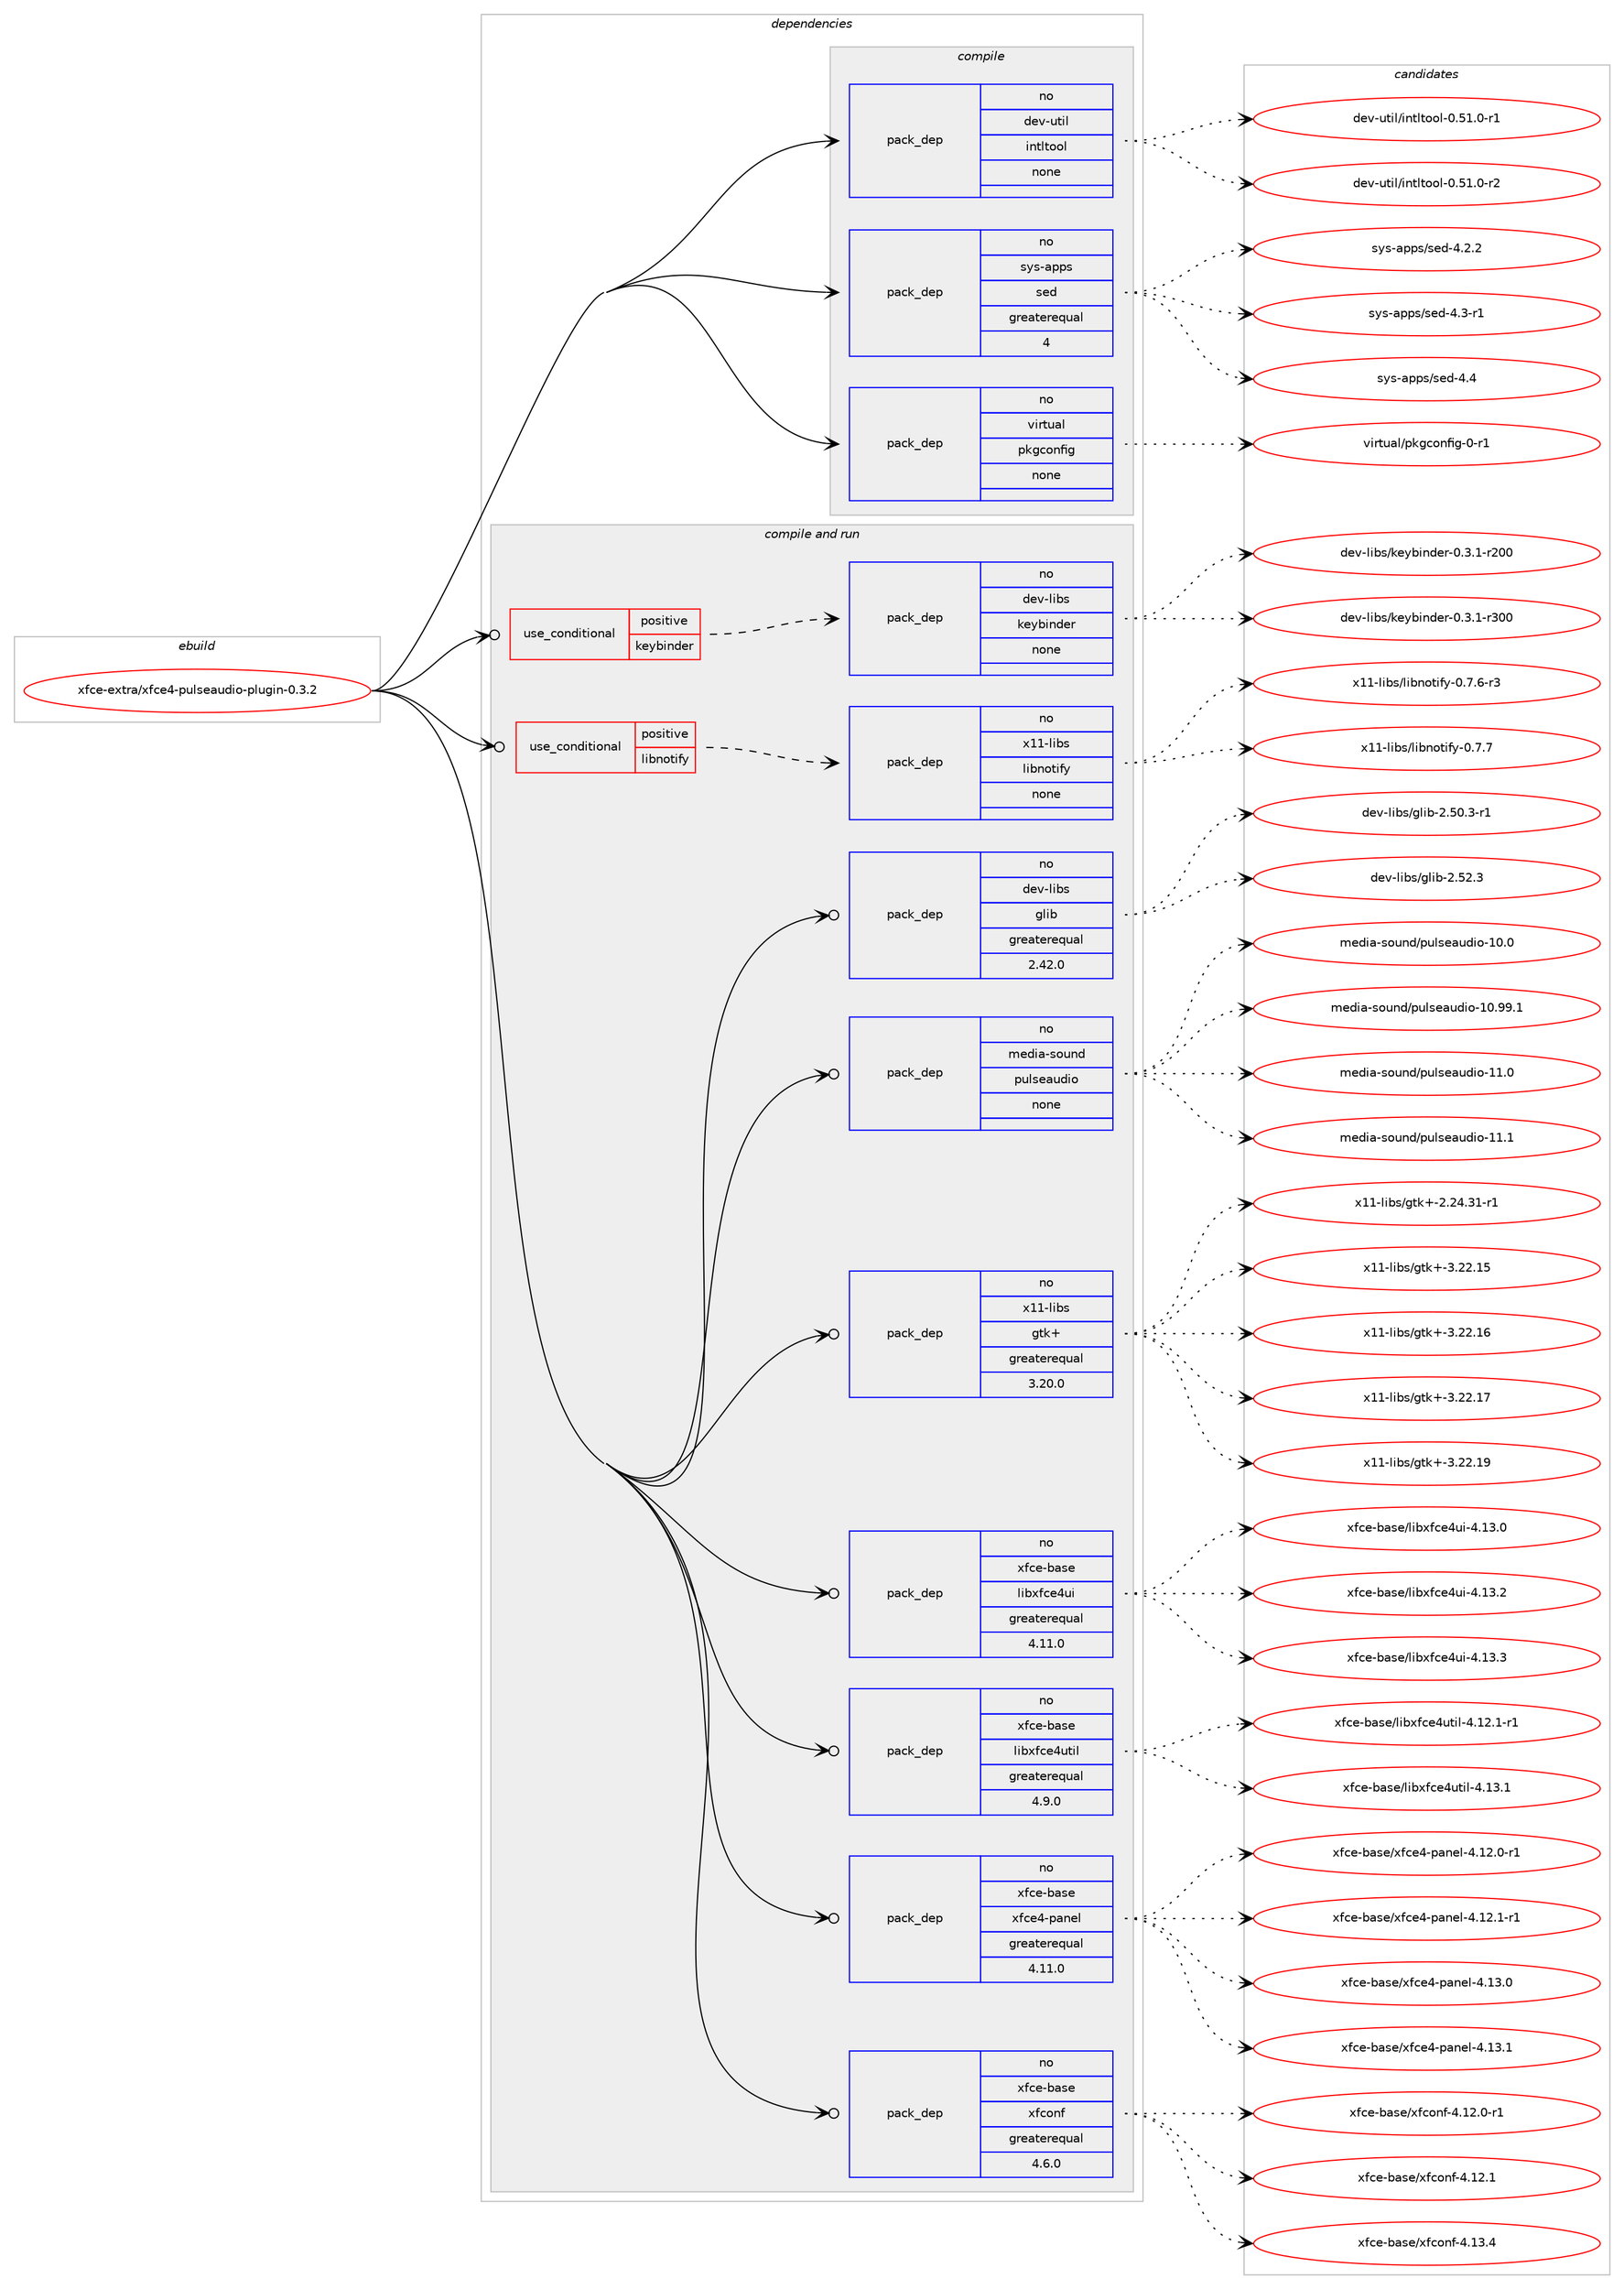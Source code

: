 digraph prolog {

# *************
# Graph options
# *************

newrank=true;
concentrate=true;
compound=true;
graph [rankdir=LR,fontname=Helvetica,fontsize=10,ranksep=1.5];#, ranksep=2.5, nodesep=0.2];
edge  [arrowhead=vee];
node  [fontname=Helvetica,fontsize=10];

# **********
# The ebuild
# **********

subgraph cluster_leftcol {
color=gray;
rank=same;
label=<<i>ebuild</i>>;
id [label="xfce-extra/xfce4-pulseaudio-plugin-0.3.2", color=red, width=4, href="../xfce-extra/xfce4-pulseaudio-plugin-0.3.2.svg"];
}

# ****************
# The dependencies
# ****************

subgraph cluster_midcol {
color=gray;
label=<<i>dependencies</i>>;
subgraph cluster_compile {
fillcolor="#eeeeee";
style=filled;
label=<<i>compile</i>>;
subgraph pack401045 {
dependency535937 [label=<<TABLE BORDER="0" CELLBORDER="1" CELLSPACING="0" CELLPADDING="4" WIDTH="220"><TR><TD ROWSPAN="6" CELLPADDING="30">pack_dep</TD></TR><TR><TD WIDTH="110">no</TD></TR><TR><TD>dev-util</TD></TR><TR><TD>intltool</TD></TR><TR><TD>none</TD></TR><TR><TD></TD></TR></TABLE>>, shape=none, color=blue];
}
id:e -> dependency535937:w [weight=20,style="solid",arrowhead="vee"];
subgraph pack401046 {
dependency535938 [label=<<TABLE BORDER="0" CELLBORDER="1" CELLSPACING="0" CELLPADDING="4" WIDTH="220"><TR><TD ROWSPAN="6" CELLPADDING="30">pack_dep</TD></TR><TR><TD WIDTH="110">no</TD></TR><TR><TD>sys-apps</TD></TR><TR><TD>sed</TD></TR><TR><TD>greaterequal</TD></TR><TR><TD>4</TD></TR></TABLE>>, shape=none, color=blue];
}
id:e -> dependency535938:w [weight=20,style="solid",arrowhead="vee"];
subgraph pack401047 {
dependency535939 [label=<<TABLE BORDER="0" CELLBORDER="1" CELLSPACING="0" CELLPADDING="4" WIDTH="220"><TR><TD ROWSPAN="6" CELLPADDING="30">pack_dep</TD></TR><TR><TD WIDTH="110">no</TD></TR><TR><TD>virtual</TD></TR><TR><TD>pkgconfig</TD></TR><TR><TD>none</TD></TR><TR><TD></TD></TR></TABLE>>, shape=none, color=blue];
}
id:e -> dependency535939:w [weight=20,style="solid",arrowhead="vee"];
}
subgraph cluster_compileandrun {
fillcolor="#eeeeee";
style=filled;
label=<<i>compile and run</i>>;
subgraph cond124710 {
dependency535940 [label=<<TABLE BORDER="0" CELLBORDER="1" CELLSPACING="0" CELLPADDING="4"><TR><TD ROWSPAN="3" CELLPADDING="10">use_conditional</TD></TR><TR><TD>positive</TD></TR><TR><TD>keybinder</TD></TR></TABLE>>, shape=none, color=red];
subgraph pack401048 {
dependency535941 [label=<<TABLE BORDER="0" CELLBORDER="1" CELLSPACING="0" CELLPADDING="4" WIDTH="220"><TR><TD ROWSPAN="6" CELLPADDING="30">pack_dep</TD></TR><TR><TD WIDTH="110">no</TD></TR><TR><TD>dev-libs</TD></TR><TR><TD>keybinder</TD></TR><TR><TD>none</TD></TR><TR><TD></TD></TR></TABLE>>, shape=none, color=blue];
}
dependency535940:e -> dependency535941:w [weight=20,style="dashed",arrowhead="vee"];
}
id:e -> dependency535940:w [weight=20,style="solid",arrowhead="odotvee"];
subgraph cond124711 {
dependency535942 [label=<<TABLE BORDER="0" CELLBORDER="1" CELLSPACING="0" CELLPADDING="4"><TR><TD ROWSPAN="3" CELLPADDING="10">use_conditional</TD></TR><TR><TD>positive</TD></TR><TR><TD>libnotify</TD></TR></TABLE>>, shape=none, color=red];
subgraph pack401049 {
dependency535943 [label=<<TABLE BORDER="0" CELLBORDER="1" CELLSPACING="0" CELLPADDING="4" WIDTH="220"><TR><TD ROWSPAN="6" CELLPADDING="30">pack_dep</TD></TR><TR><TD WIDTH="110">no</TD></TR><TR><TD>x11-libs</TD></TR><TR><TD>libnotify</TD></TR><TR><TD>none</TD></TR><TR><TD></TD></TR></TABLE>>, shape=none, color=blue];
}
dependency535942:e -> dependency535943:w [weight=20,style="dashed",arrowhead="vee"];
}
id:e -> dependency535942:w [weight=20,style="solid",arrowhead="odotvee"];
subgraph pack401050 {
dependency535944 [label=<<TABLE BORDER="0" CELLBORDER="1" CELLSPACING="0" CELLPADDING="4" WIDTH="220"><TR><TD ROWSPAN="6" CELLPADDING="30">pack_dep</TD></TR><TR><TD WIDTH="110">no</TD></TR><TR><TD>dev-libs</TD></TR><TR><TD>glib</TD></TR><TR><TD>greaterequal</TD></TR><TR><TD>2.42.0</TD></TR></TABLE>>, shape=none, color=blue];
}
id:e -> dependency535944:w [weight=20,style="solid",arrowhead="odotvee"];
subgraph pack401051 {
dependency535945 [label=<<TABLE BORDER="0" CELLBORDER="1" CELLSPACING="0" CELLPADDING="4" WIDTH="220"><TR><TD ROWSPAN="6" CELLPADDING="30">pack_dep</TD></TR><TR><TD WIDTH="110">no</TD></TR><TR><TD>media-sound</TD></TR><TR><TD>pulseaudio</TD></TR><TR><TD>none</TD></TR><TR><TD></TD></TR></TABLE>>, shape=none, color=blue];
}
id:e -> dependency535945:w [weight=20,style="solid",arrowhead="odotvee"];
subgraph pack401052 {
dependency535946 [label=<<TABLE BORDER="0" CELLBORDER="1" CELLSPACING="0" CELLPADDING="4" WIDTH="220"><TR><TD ROWSPAN="6" CELLPADDING="30">pack_dep</TD></TR><TR><TD WIDTH="110">no</TD></TR><TR><TD>x11-libs</TD></TR><TR><TD>gtk+</TD></TR><TR><TD>greaterequal</TD></TR><TR><TD>3.20.0</TD></TR></TABLE>>, shape=none, color=blue];
}
id:e -> dependency535946:w [weight=20,style="solid",arrowhead="odotvee"];
subgraph pack401053 {
dependency535947 [label=<<TABLE BORDER="0" CELLBORDER="1" CELLSPACING="0" CELLPADDING="4" WIDTH="220"><TR><TD ROWSPAN="6" CELLPADDING="30">pack_dep</TD></TR><TR><TD WIDTH="110">no</TD></TR><TR><TD>xfce-base</TD></TR><TR><TD>libxfce4ui</TD></TR><TR><TD>greaterequal</TD></TR><TR><TD>4.11.0</TD></TR></TABLE>>, shape=none, color=blue];
}
id:e -> dependency535947:w [weight=20,style="solid",arrowhead="odotvee"];
subgraph pack401054 {
dependency535948 [label=<<TABLE BORDER="0" CELLBORDER="1" CELLSPACING="0" CELLPADDING="4" WIDTH="220"><TR><TD ROWSPAN="6" CELLPADDING="30">pack_dep</TD></TR><TR><TD WIDTH="110">no</TD></TR><TR><TD>xfce-base</TD></TR><TR><TD>libxfce4util</TD></TR><TR><TD>greaterequal</TD></TR><TR><TD>4.9.0</TD></TR></TABLE>>, shape=none, color=blue];
}
id:e -> dependency535948:w [weight=20,style="solid",arrowhead="odotvee"];
subgraph pack401055 {
dependency535949 [label=<<TABLE BORDER="0" CELLBORDER="1" CELLSPACING="0" CELLPADDING="4" WIDTH="220"><TR><TD ROWSPAN="6" CELLPADDING="30">pack_dep</TD></TR><TR><TD WIDTH="110">no</TD></TR><TR><TD>xfce-base</TD></TR><TR><TD>xfce4-panel</TD></TR><TR><TD>greaterequal</TD></TR><TR><TD>4.11.0</TD></TR></TABLE>>, shape=none, color=blue];
}
id:e -> dependency535949:w [weight=20,style="solid",arrowhead="odotvee"];
subgraph pack401056 {
dependency535950 [label=<<TABLE BORDER="0" CELLBORDER="1" CELLSPACING="0" CELLPADDING="4" WIDTH="220"><TR><TD ROWSPAN="6" CELLPADDING="30">pack_dep</TD></TR><TR><TD WIDTH="110">no</TD></TR><TR><TD>xfce-base</TD></TR><TR><TD>xfconf</TD></TR><TR><TD>greaterequal</TD></TR><TR><TD>4.6.0</TD></TR></TABLE>>, shape=none, color=blue];
}
id:e -> dependency535950:w [weight=20,style="solid",arrowhead="odotvee"];
}
subgraph cluster_run {
fillcolor="#eeeeee";
style=filled;
label=<<i>run</i>>;
}
}

# **************
# The candidates
# **************

subgraph cluster_choices {
rank=same;
color=gray;
label=<<i>candidates</i>>;

subgraph choice401045 {
color=black;
nodesep=1;
choice1001011184511711610510847105110116108116111111108454846534946484511449 [label="dev-util/intltool-0.51.0-r1", color=red, width=4,href="../dev-util/intltool-0.51.0-r1.svg"];
choice1001011184511711610510847105110116108116111111108454846534946484511450 [label="dev-util/intltool-0.51.0-r2", color=red, width=4,href="../dev-util/intltool-0.51.0-r2.svg"];
dependency535937:e -> choice1001011184511711610510847105110116108116111111108454846534946484511449:w [style=dotted,weight="100"];
dependency535937:e -> choice1001011184511711610510847105110116108116111111108454846534946484511450:w [style=dotted,weight="100"];
}
subgraph choice401046 {
color=black;
nodesep=1;
choice115121115459711211211547115101100455246504650 [label="sys-apps/sed-4.2.2", color=red, width=4,href="../sys-apps/sed-4.2.2.svg"];
choice115121115459711211211547115101100455246514511449 [label="sys-apps/sed-4.3-r1", color=red, width=4,href="../sys-apps/sed-4.3-r1.svg"];
choice11512111545971121121154711510110045524652 [label="sys-apps/sed-4.4", color=red, width=4,href="../sys-apps/sed-4.4.svg"];
dependency535938:e -> choice115121115459711211211547115101100455246504650:w [style=dotted,weight="100"];
dependency535938:e -> choice115121115459711211211547115101100455246514511449:w [style=dotted,weight="100"];
dependency535938:e -> choice11512111545971121121154711510110045524652:w [style=dotted,weight="100"];
}
subgraph choice401047 {
color=black;
nodesep=1;
choice11810511411611797108471121071039911111010210510345484511449 [label="virtual/pkgconfig-0-r1", color=red, width=4,href="../virtual/pkgconfig-0-r1.svg"];
dependency535939:e -> choice11810511411611797108471121071039911111010210510345484511449:w [style=dotted,weight="100"];
}
subgraph choice401048 {
color=black;
nodesep=1;
choice1001011184510810598115471071011219810511010010111445484651464945114504848 [label="dev-libs/keybinder-0.3.1-r200", color=red, width=4,href="../dev-libs/keybinder-0.3.1-r200.svg"];
choice1001011184510810598115471071011219810511010010111445484651464945114514848 [label="dev-libs/keybinder-0.3.1-r300", color=red, width=4,href="../dev-libs/keybinder-0.3.1-r300.svg"];
dependency535941:e -> choice1001011184510810598115471071011219810511010010111445484651464945114504848:w [style=dotted,weight="100"];
dependency535941:e -> choice1001011184510810598115471071011219810511010010111445484651464945114514848:w [style=dotted,weight="100"];
}
subgraph choice401049 {
color=black;
nodesep=1;
choice1204949451081059811547108105981101111161051021214548465546544511451 [label="x11-libs/libnotify-0.7.6-r3", color=red, width=4,href="../x11-libs/libnotify-0.7.6-r3.svg"];
choice120494945108105981154710810598110111116105102121454846554655 [label="x11-libs/libnotify-0.7.7", color=red, width=4,href="../x11-libs/libnotify-0.7.7.svg"];
dependency535943:e -> choice1204949451081059811547108105981101111161051021214548465546544511451:w [style=dotted,weight="100"];
dependency535943:e -> choice120494945108105981154710810598110111116105102121454846554655:w [style=dotted,weight="100"];
}
subgraph choice401050 {
color=black;
nodesep=1;
choice10010111845108105981154710310810598455046534846514511449 [label="dev-libs/glib-2.50.3-r1", color=red, width=4,href="../dev-libs/glib-2.50.3-r1.svg"];
choice1001011184510810598115471031081059845504653504651 [label="dev-libs/glib-2.52.3", color=red, width=4,href="../dev-libs/glib-2.52.3.svg"];
dependency535944:e -> choice10010111845108105981154710310810598455046534846514511449:w [style=dotted,weight="100"];
dependency535944:e -> choice1001011184510810598115471031081059845504653504651:w [style=dotted,weight="100"];
}
subgraph choice401051 {
color=black;
nodesep=1;
choice109101100105974511511111711010047112117108115101971171001051114549484648 [label="media-sound/pulseaudio-10.0", color=red, width=4,href="../media-sound/pulseaudio-10.0.svg"];
choice109101100105974511511111711010047112117108115101971171001051114549484657574649 [label="media-sound/pulseaudio-10.99.1", color=red, width=4,href="../media-sound/pulseaudio-10.99.1.svg"];
choice109101100105974511511111711010047112117108115101971171001051114549494648 [label="media-sound/pulseaudio-11.0", color=red, width=4,href="../media-sound/pulseaudio-11.0.svg"];
choice109101100105974511511111711010047112117108115101971171001051114549494649 [label="media-sound/pulseaudio-11.1", color=red, width=4,href="../media-sound/pulseaudio-11.1.svg"];
dependency535945:e -> choice109101100105974511511111711010047112117108115101971171001051114549484648:w [style=dotted,weight="100"];
dependency535945:e -> choice109101100105974511511111711010047112117108115101971171001051114549484657574649:w [style=dotted,weight="100"];
dependency535945:e -> choice109101100105974511511111711010047112117108115101971171001051114549494648:w [style=dotted,weight="100"];
dependency535945:e -> choice109101100105974511511111711010047112117108115101971171001051114549494649:w [style=dotted,weight="100"];
}
subgraph choice401052 {
color=black;
nodesep=1;
choice12049494510810598115471031161074345504650524651494511449 [label="x11-libs/gtk+-2.24.31-r1", color=red, width=4,href="../x11-libs/gtk+-2.24.31-r1.svg"];
choice1204949451081059811547103116107434551465050464953 [label="x11-libs/gtk+-3.22.15", color=red, width=4,href="../x11-libs/gtk+-3.22.15.svg"];
choice1204949451081059811547103116107434551465050464954 [label="x11-libs/gtk+-3.22.16", color=red, width=4,href="../x11-libs/gtk+-3.22.16.svg"];
choice1204949451081059811547103116107434551465050464955 [label="x11-libs/gtk+-3.22.17", color=red, width=4,href="../x11-libs/gtk+-3.22.17.svg"];
choice1204949451081059811547103116107434551465050464957 [label="x11-libs/gtk+-3.22.19", color=red, width=4,href="../x11-libs/gtk+-3.22.19.svg"];
dependency535946:e -> choice12049494510810598115471031161074345504650524651494511449:w [style=dotted,weight="100"];
dependency535946:e -> choice1204949451081059811547103116107434551465050464953:w [style=dotted,weight="100"];
dependency535946:e -> choice1204949451081059811547103116107434551465050464954:w [style=dotted,weight="100"];
dependency535946:e -> choice1204949451081059811547103116107434551465050464955:w [style=dotted,weight="100"];
dependency535946:e -> choice1204949451081059811547103116107434551465050464957:w [style=dotted,weight="100"];
}
subgraph choice401053 {
color=black;
nodesep=1;
choice120102991014598971151014710810598120102991015211710545524649514648 [label="xfce-base/libxfce4ui-4.13.0", color=red, width=4,href="../xfce-base/libxfce4ui-4.13.0.svg"];
choice120102991014598971151014710810598120102991015211710545524649514650 [label="xfce-base/libxfce4ui-4.13.2", color=red, width=4,href="../xfce-base/libxfce4ui-4.13.2.svg"];
choice120102991014598971151014710810598120102991015211710545524649514651 [label="xfce-base/libxfce4ui-4.13.3", color=red, width=4,href="../xfce-base/libxfce4ui-4.13.3.svg"];
dependency535947:e -> choice120102991014598971151014710810598120102991015211710545524649514648:w [style=dotted,weight="100"];
dependency535947:e -> choice120102991014598971151014710810598120102991015211710545524649514650:w [style=dotted,weight="100"];
dependency535947:e -> choice120102991014598971151014710810598120102991015211710545524649514651:w [style=dotted,weight="100"];
}
subgraph choice401054 {
color=black;
nodesep=1;
choice1201029910145989711510147108105981201029910152117116105108455246495046494511449 [label="xfce-base/libxfce4util-4.12.1-r1", color=red, width=4,href="../xfce-base/libxfce4util-4.12.1-r1.svg"];
choice120102991014598971151014710810598120102991015211711610510845524649514649 [label="xfce-base/libxfce4util-4.13.1", color=red, width=4,href="../xfce-base/libxfce4util-4.13.1.svg"];
dependency535948:e -> choice1201029910145989711510147108105981201029910152117116105108455246495046494511449:w [style=dotted,weight="100"];
dependency535948:e -> choice120102991014598971151014710810598120102991015211711610510845524649514649:w [style=dotted,weight="100"];
}
subgraph choice401055 {
color=black;
nodesep=1;
choice120102991014598971151014712010299101524511297110101108455246495046484511449 [label="xfce-base/xfce4-panel-4.12.0-r1", color=red, width=4,href="../xfce-base/xfce4-panel-4.12.0-r1.svg"];
choice120102991014598971151014712010299101524511297110101108455246495046494511449 [label="xfce-base/xfce4-panel-4.12.1-r1", color=red, width=4,href="../xfce-base/xfce4-panel-4.12.1-r1.svg"];
choice12010299101459897115101471201029910152451129711010110845524649514648 [label="xfce-base/xfce4-panel-4.13.0", color=red, width=4,href="../xfce-base/xfce4-panel-4.13.0.svg"];
choice12010299101459897115101471201029910152451129711010110845524649514649 [label="xfce-base/xfce4-panel-4.13.1", color=red, width=4,href="../xfce-base/xfce4-panel-4.13.1.svg"];
dependency535949:e -> choice120102991014598971151014712010299101524511297110101108455246495046484511449:w [style=dotted,weight="100"];
dependency535949:e -> choice120102991014598971151014712010299101524511297110101108455246495046494511449:w [style=dotted,weight="100"];
dependency535949:e -> choice12010299101459897115101471201029910152451129711010110845524649514648:w [style=dotted,weight="100"];
dependency535949:e -> choice12010299101459897115101471201029910152451129711010110845524649514649:w [style=dotted,weight="100"];
}
subgraph choice401056 {
color=black;
nodesep=1;
choice120102991014598971151014712010299111110102455246495046484511449 [label="xfce-base/xfconf-4.12.0-r1", color=red, width=4,href="../xfce-base/xfconf-4.12.0-r1.svg"];
choice12010299101459897115101471201029911111010245524649504649 [label="xfce-base/xfconf-4.12.1", color=red, width=4,href="../xfce-base/xfconf-4.12.1.svg"];
choice12010299101459897115101471201029911111010245524649514652 [label="xfce-base/xfconf-4.13.4", color=red, width=4,href="../xfce-base/xfconf-4.13.4.svg"];
dependency535950:e -> choice120102991014598971151014712010299111110102455246495046484511449:w [style=dotted,weight="100"];
dependency535950:e -> choice12010299101459897115101471201029911111010245524649504649:w [style=dotted,weight="100"];
dependency535950:e -> choice12010299101459897115101471201029911111010245524649514652:w [style=dotted,weight="100"];
}
}

}
